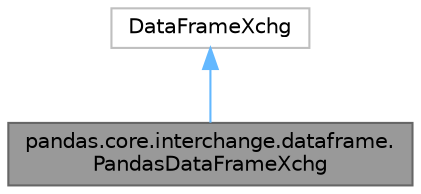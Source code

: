 digraph "pandas.core.interchange.dataframe.PandasDataFrameXchg"
{
 // LATEX_PDF_SIZE
  bgcolor="transparent";
  edge [fontname=Helvetica,fontsize=10,labelfontname=Helvetica,labelfontsize=10];
  node [fontname=Helvetica,fontsize=10,shape=box,height=0.2,width=0.4];
  Node1 [id="Node000001",label="pandas.core.interchange.dataframe.\lPandasDataFrameXchg",height=0.2,width=0.4,color="gray40", fillcolor="grey60", style="filled", fontcolor="black",tooltip=" "];
  Node2 -> Node1 [id="edge1_Node000001_Node000002",dir="back",color="steelblue1",style="solid",tooltip=" "];
  Node2 [id="Node000002",label="DataFrameXchg",height=0.2,width=0.4,color="grey75", fillcolor="white", style="filled",URL="$d6/d4c/classDataFrameXchg.html",tooltip=" "];
}
